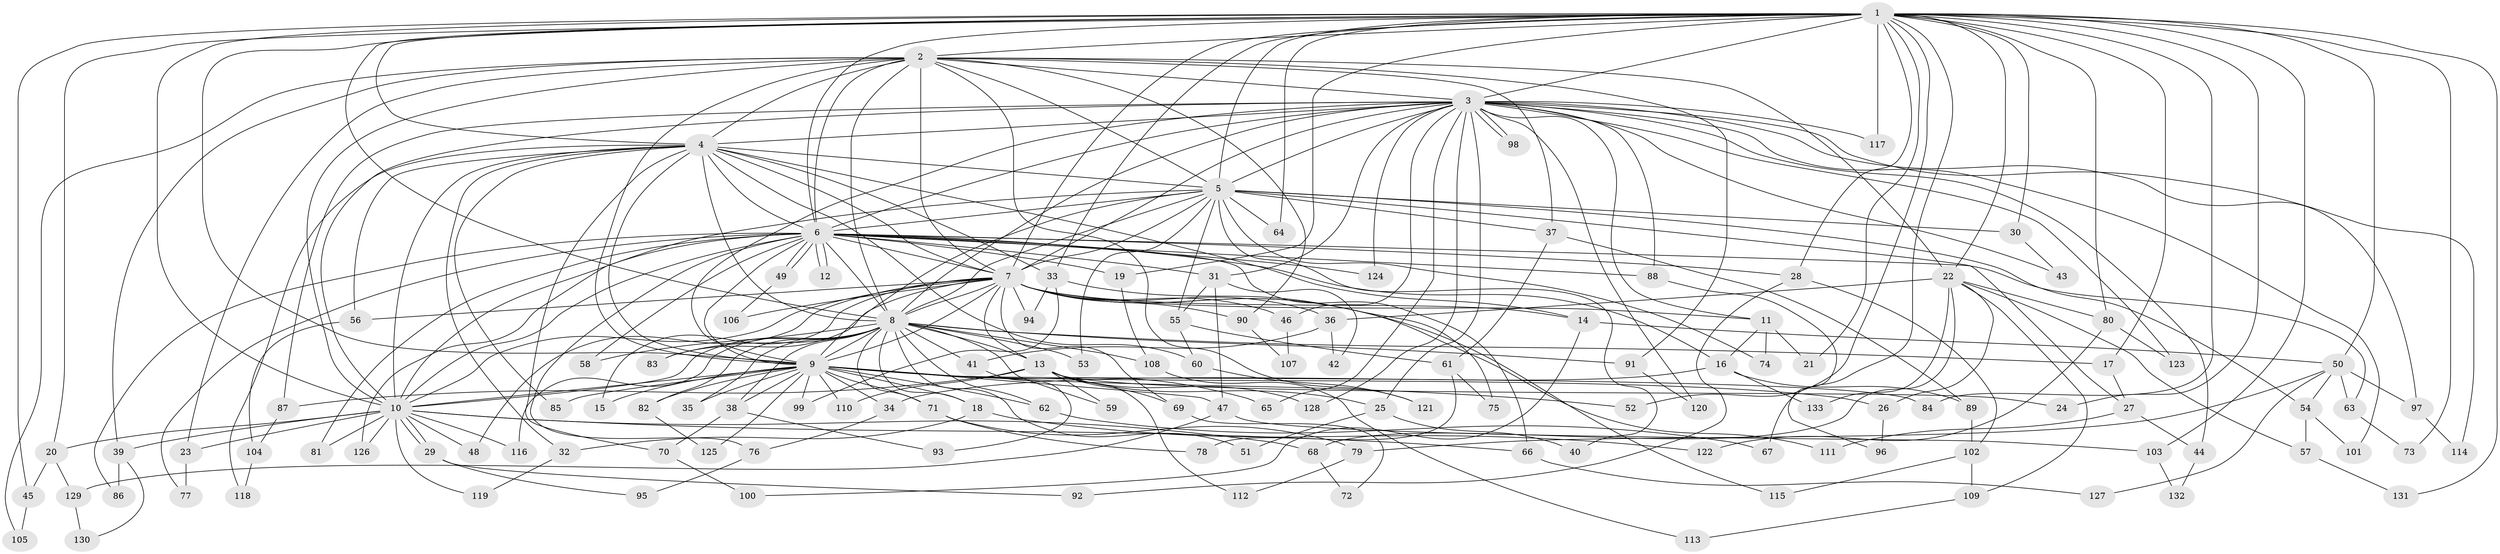 // coarse degree distribution, {26: 0.009615384615384616, 19: 0.019230769230769232, 38: 0.009615384615384616, 30: 0.009615384615384616, 15: 0.009615384615384616, 22: 0.009615384615384616, 24: 0.009615384615384616, 4: 0.125, 1: 0.009615384615384616, 10: 0.009615384615384616, 2: 0.5, 5: 0.07692307692307693, 3: 0.18269230769230768, 6: 0.009615384615384616, 9: 0.009615384615384616}
// Generated by graph-tools (version 1.1) at 2025/23/03/03/25 07:23:38]
// undirected, 133 vertices, 291 edges
graph export_dot {
graph [start="1"]
  node [color=gray90,style=filled];
  1;
  2;
  3;
  4;
  5;
  6;
  7;
  8;
  9;
  10;
  11;
  12;
  13;
  14;
  15;
  16;
  17;
  18;
  19;
  20;
  21;
  22;
  23;
  24;
  25;
  26;
  27;
  28;
  29;
  30;
  31;
  32;
  33;
  34;
  35;
  36;
  37;
  38;
  39;
  40;
  41;
  42;
  43;
  44;
  45;
  46;
  47;
  48;
  49;
  50;
  51;
  52;
  53;
  54;
  55;
  56;
  57;
  58;
  59;
  60;
  61;
  62;
  63;
  64;
  65;
  66;
  67;
  68;
  69;
  70;
  71;
  72;
  73;
  74;
  75;
  76;
  77;
  78;
  79;
  80;
  81;
  82;
  83;
  84;
  85;
  86;
  87;
  88;
  89;
  90;
  91;
  92;
  93;
  94;
  95;
  96;
  97;
  98;
  99;
  100;
  101;
  102;
  103;
  104;
  105;
  106;
  107;
  108;
  109;
  110;
  111;
  112;
  113;
  114;
  115;
  116;
  117;
  118;
  119;
  120;
  121;
  122;
  123;
  124;
  125;
  126;
  127;
  128;
  129;
  130;
  131;
  132;
  133;
  1 -- 2;
  1 -- 3;
  1 -- 4;
  1 -- 5;
  1 -- 6;
  1 -- 7;
  1 -- 8;
  1 -- 9;
  1 -- 10;
  1 -- 17;
  1 -- 19;
  1 -- 20;
  1 -- 21;
  1 -- 22;
  1 -- 24;
  1 -- 28;
  1 -- 30;
  1 -- 33;
  1 -- 45;
  1 -- 50;
  1 -- 52;
  1 -- 64;
  1 -- 67;
  1 -- 73;
  1 -- 80;
  1 -- 84;
  1 -- 103;
  1 -- 117;
  1 -- 131;
  2 -- 3;
  2 -- 4;
  2 -- 5;
  2 -- 6;
  2 -- 7;
  2 -- 8;
  2 -- 9;
  2 -- 10;
  2 -- 22;
  2 -- 23;
  2 -- 37;
  2 -- 39;
  2 -- 90;
  2 -- 91;
  2 -- 105;
  2 -- 121;
  3 -- 4;
  3 -- 5;
  3 -- 6;
  3 -- 7;
  3 -- 8;
  3 -- 9;
  3 -- 10;
  3 -- 11;
  3 -- 25;
  3 -- 31;
  3 -- 43;
  3 -- 44;
  3 -- 46;
  3 -- 65;
  3 -- 87;
  3 -- 88;
  3 -- 97;
  3 -- 98;
  3 -- 98;
  3 -- 101;
  3 -- 114;
  3 -- 117;
  3 -- 120;
  3 -- 123;
  3 -- 124;
  3 -- 128;
  4 -- 5;
  4 -- 6;
  4 -- 7;
  4 -- 8;
  4 -- 9;
  4 -- 10;
  4 -- 14;
  4 -- 32;
  4 -- 33;
  4 -- 56;
  4 -- 60;
  4 -- 70;
  4 -- 85;
  4 -- 118;
  5 -- 6;
  5 -- 7;
  5 -- 8;
  5 -- 9;
  5 -- 10;
  5 -- 27;
  5 -- 30;
  5 -- 37;
  5 -- 40;
  5 -- 53;
  5 -- 54;
  5 -- 55;
  5 -- 64;
  5 -- 74;
  6 -- 7;
  6 -- 8;
  6 -- 9;
  6 -- 10;
  6 -- 12;
  6 -- 12;
  6 -- 16;
  6 -- 19;
  6 -- 28;
  6 -- 31;
  6 -- 49;
  6 -- 49;
  6 -- 58;
  6 -- 63;
  6 -- 66;
  6 -- 76;
  6 -- 77;
  6 -- 81;
  6 -- 86;
  6 -- 88;
  6 -- 124;
  6 -- 126;
  7 -- 8;
  7 -- 9;
  7 -- 10;
  7 -- 11;
  7 -- 13;
  7 -- 14;
  7 -- 15;
  7 -- 36;
  7 -- 46;
  7 -- 48;
  7 -- 56;
  7 -- 69;
  7 -- 83;
  7 -- 90;
  7 -- 94;
  7 -- 106;
  7 -- 111;
  7 -- 115;
  8 -- 9;
  8 -- 10;
  8 -- 13;
  8 -- 17;
  8 -- 18;
  8 -- 35;
  8 -- 38;
  8 -- 41;
  8 -- 51;
  8 -- 53;
  8 -- 58;
  8 -- 59;
  8 -- 62;
  8 -- 71;
  8 -- 82;
  8 -- 83;
  8 -- 91;
  8 -- 108;
  8 -- 116;
  9 -- 10;
  9 -- 15;
  9 -- 18;
  9 -- 26;
  9 -- 34;
  9 -- 35;
  9 -- 38;
  9 -- 47;
  9 -- 52;
  9 -- 62;
  9 -- 65;
  9 -- 71;
  9 -- 82;
  9 -- 84;
  9 -- 85;
  9 -- 99;
  9 -- 110;
  9 -- 125;
  10 -- 20;
  10 -- 23;
  10 -- 29;
  10 -- 29;
  10 -- 39;
  10 -- 48;
  10 -- 66;
  10 -- 68;
  10 -- 81;
  10 -- 116;
  10 -- 119;
  10 -- 126;
  11 -- 16;
  11 -- 21;
  11 -- 74;
  13 -- 24;
  13 -- 25;
  13 -- 59;
  13 -- 69;
  13 -- 87;
  13 -- 110;
  13 -- 112;
  13 -- 128;
  14 -- 50;
  14 -- 100;
  16 -- 34;
  16 -- 89;
  16 -- 133;
  17 -- 27;
  18 -- 32;
  18 -- 122;
  19 -- 108;
  20 -- 45;
  20 -- 129;
  22 -- 26;
  22 -- 36;
  22 -- 57;
  22 -- 68;
  22 -- 80;
  22 -- 109;
  22 -- 133;
  23 -- 77;
  25 -- 40;
  25 -- 51;
  26 -- 96;
  27 -- 44;
  27 -- 111;
  28 -- 92;
  28 -- 102;
  29 -- 92;
  29 -- 95;
  30 -- 43;
  31 -- 42;
  31 -- 47;
  31 -- 55;
  32 -- 119;
  33 -- 75;
  33 -- 94;
  33 -- 99;
  34 -- 76;
  36 -- 41;
  36 -- 42;
  37 -- 61;
  37 -- 89;
  38 -- 70;
  38 -- 93;
  39 -- 86;
  39 -- 130;
  41 -- 93;
  44 -- 132;
  45 -- 105;
  46 -- 107;
  47 -- 103;
  47 -- 129;
  49 -- 106;
  50 -- 54;
  50 -- 63;
  50 -- 79;
  50 -- 97;
  50 -- 127;
  54 -- 57;
  54 -- 101;
  55 -- 60;
  55 -- 61;
  56 -- 104;
  57 -- 131;
  60 -- 121;
  61 -- 75;
  61 -- 78;
  62 -- 67;
  63 -- 73;
  66 -- 127;
  68 -- 72;
  69 -- 72;
  70 -- 100;
  71 -- 78;
  71 -- 79;
  76 -- 95;
  79 -- 112;
  80 -- 122;
  80 -- 123;
  82 -- 125;
  87 -- 104;
  88 -- 96;
  89 -- 102;
  90 -- 107;
  91 -- 120;
  97 -- 114;
  102 -- 109;
  102 -- 115;
  103 -- 132;
  104 -- 118;
  108 -- 113;
  109 -- 113;
  129 -- 130;
}
